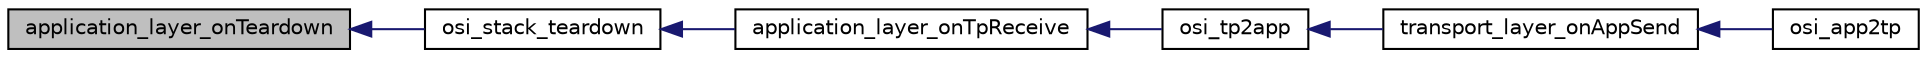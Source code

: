 digraph "application_layer_onTeardown"
{
  edge [fontname="Helvetica",fontsize="10",labelfontname="Helvetica",labelfontsize="10"];
  node [fontname="Helvetica",fontsize="10",shape=record];
  rankdir="LR";
  Node12 [label="application_layer_onTeardown",height=0.2,width=0.4,color="black", fillcolor="grey75", style="filled", fontcolor="black"];
  Node12 -> Node13 [dir="back",color="midnightblue",fontsize="10",style="solid",fontname="Helvetica"];
  Node13 [label="osi_stack_teardown",height=0.2,width=0.4,color="black", fillcolor="white", style="filled",URL="$osi_8h.html#a76b52a7c4c8a2434e13a54f4990b31f5",tooltip="Tears down the specified network OSI-stack."];
  Node13 -> Node14 [dir="back",color="midnightblue",fontsize="10",style="solid",fontname="Helvetica"];
  Node14 [label="application_layer_onTpReceive",height=0.2,width=0.4,color="black", fillcolor="white", style="filled",URL="$application__layer_8h.html#aaaf3b795728e090b972d5e6275ebd7a0",tooltip="Called when the application layer receives data from the underlying transport layer."];
  Node14 -> Node15 [dir="back",color="midnightblue",fontsize="10",style="solid",fontname="Helvetica"];
  Node15 [label="osi_tp2app",height=0.2,width=0.4,color="black", fillcolor="white", style="filled",URL="$transport__layer_8h.html#a1cb72211219b09c8f91a14681c6b7111",tooltip="Pushes application layer data from the receiving transport layer to the application layer above it in..."];
  Node15 -> Node16 [dir="back",color="midnightblue",fontsize="10",style="solid",fontname="Helvetica"];
  Node16 [label="transport_layer_onAppSend",height=0.2,width=0.4,color="black", fillcolor="white", style="filled",URL="$transport__layer_8h.html#a4b6229667d4001960c2cc207960c83d3",tooltip="Handles an incoming request from the application to transmit the specified data.  Students are requir..."];
  Node16 -> Node17 [dir="back",color="midnightblue",fontsize="10",style="solid",fontname="Helvetica"];
  Node17 [label="osi_app2tp",height=0.2,width=0.4,color="black", fillcolor="white", style="filled",URL="$application__layer_8h.html#a567f8c4c221a4d4e2a4da6ca7cc9597d",tooltip="Pushes application layer data down to the transport layer in the OSI-stack."];
}
